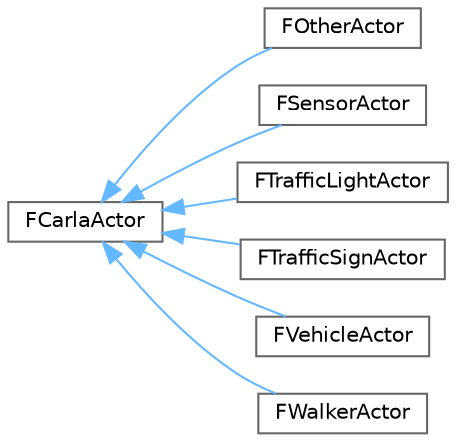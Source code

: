 digraph "类继承关系图"
{
 // INTERACTIVE_SVG=YES
 // LATEX_PDF_SIZE
  bgcolor="transparent";
  edge [fontname=Helvetica,fontsize=10,labelfontname=Helvetica,labelfontsize=10];
  node [fontname=Helvetica,fontsize=10,shape=box,height=0.2,width=0.4];
  rankdir="LR";
  Node0 [id="Node000000",label="FCarlaActor",height=0.2,width=0.4,color="grey40", fillcolor="white", style="filled",URL="$dc/dde/classFCarlaActor.html",tooltip="A view over an actor and its properties."];
  Node0 -> Node1 [id="edge175_Node000000_Node000001",dir="back",color="steelblue1",style="solid",tooltip=" "];
  Node1 [id="Node000001",label="FOtherActor",height=0.2,width=0.4,color="grey40", fillcolor="white", style="filled",URL="$de/d61/classFOtherActor.html",tooltip=" "];
  Node0 -> Node2 [id="edge176_Node000000_Node000002",dir="back",color="steelblue1",style="solid",tooltip=" "];
  Node2 [id="Node000002",label="FSensorActor",height=0.2,width=0.4,color="grey40", fillcolor="white", style="filled",URL="$d7/dbf/classFSensorActor.html",tooltip=" "];
  Node0 -> Node3 [id="edge177_Node000000_Node000003",dir="back",color="steelblue1",style="solid",tooltip=" "];
  Node3 [id="Node000003",label="FTrafficLightActor",height=0.2,width=0.4,color="grey40", fillcolor="white", style="filled",URL="$db/d58/classFTrafficLightActor.html",tooltip=" "];
  Node0 -> Node4 [id="edge178_Node000000_Node000004",dir="back",color="steelblue1",style="solid",tooltip=" "];
  Node4 [id="Node000004",label="FTrafficSignActor",height=0.2,width=0.4,color="grey40", fillcolor="white", style="filled",URL="$df/dd5/classFTrafficSignActor.html",tooltip=" "];
  Node0 -> Node5 [id="edge179_Node000000_Node000005",dir="back",color="steelblue1",style="solid",tooltip=" "];
  Node5 [id="Node000005",label="FVehicleActor",height=0.2,width=0.4,color="grey40", fillcolor="white", style="filled",URL="$d7/d01/classFVehicleActor.html",tooltip=" "];
  Node0 -> Node6 [id="edge180_Node000000_Node000006",dir="back",color="steelblue1",style="solid",tooltip=" "];
  Node6 [id="Node000006",label="FWalkerActor",height=0.2,width=0.4,color="grey40", fillcolor="white", style="filled",URL="$df/dbd/classFWalkerActor.html",tooltip=" "];
}
